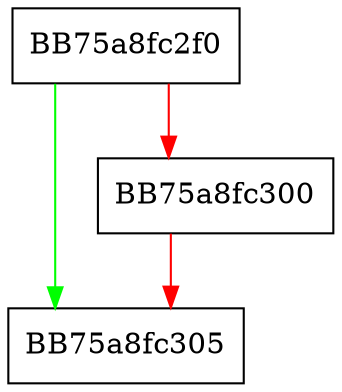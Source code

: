 digraph scan_for_child_processes {
  node [shape="box"];
  graph [splines=ortho];
  BB75a8fc2f0 -> BB75a8fc305 [color="green"];
  BB75a8fc2f0 -> BB75a8fc300 [color="red"];
  BB75a8fc300 -> BB75a8fc305 [color="red"];
}
